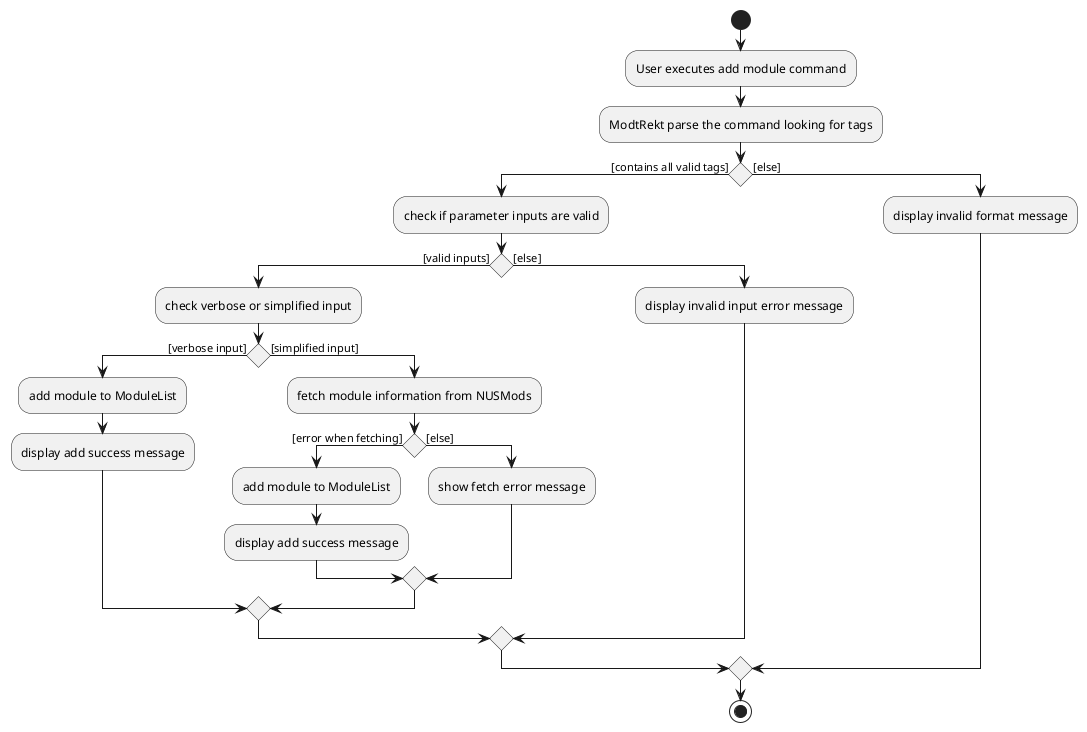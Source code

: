 @startuml
start
:User executes add module command;
:ModtRekt parse the command looking for tags;

'Since the beta syntax does not support placing the condition outside the
'diamond we place it as the true branch instead.

if () then ([contains all valid tags])
    :check if parameter inputs are valid;
    if () then ([valid inputs])

        :check verbose or simplified input;
        if () then ([verbose input])
            :add module to ModuleList;
            :display add success message;
        else ([simplified input])
            :fetch module information from NUSMods;
            if () then ([error when fetching])
                :add module to ModuleList;
                :display add success message;
            else ([else])
                :show fetch error message;
            endif
        endif
    else ([else])
        :display invalid input error message;
    endif
else ([else])
    :display invalid format message;
endif
stop
@enduml
